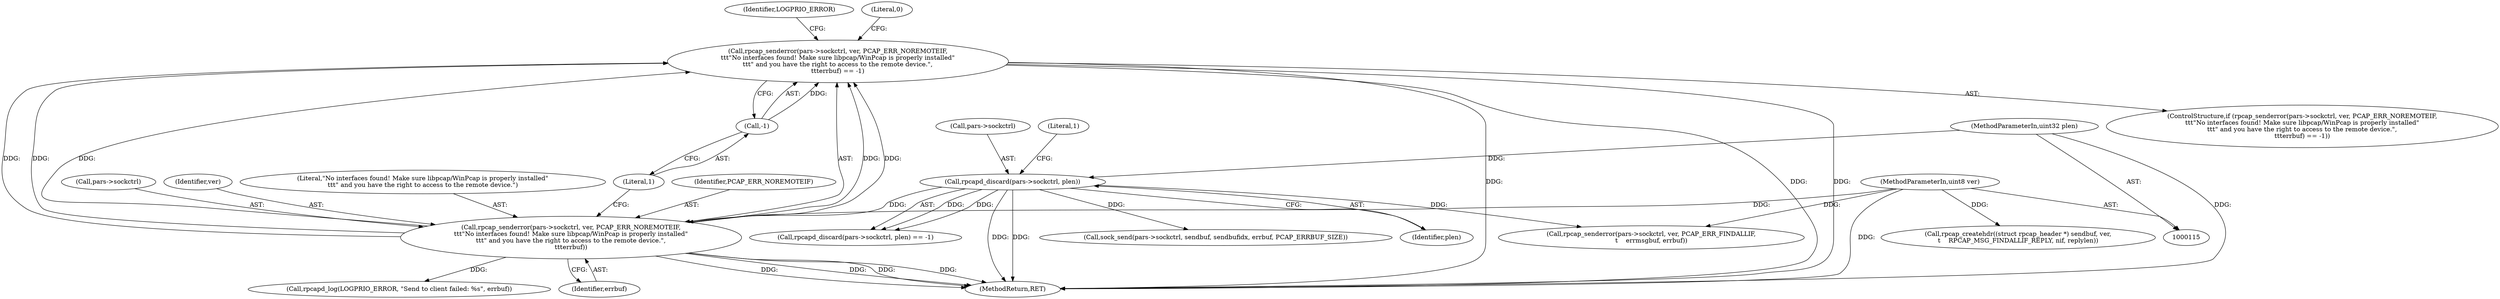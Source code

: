 digraph "0_libpcap_617b12c0339db4891d117b661982126c495439ea@API" {
"1000167" [label="(Call,rpcap_senderror(pars->sockctrl, ver, PCAP_ERR_NOREMOTEIF,\n\t\t\t\"No interfaces found! Make sure libpcap/WinPcap is properly installed\"\n\t\t\t\" and you have the right to access to the remote device.\",\n\t\t\terrbuf) == -1)"];
"1000168" [label="(Call,rpcap_senderror(pars->sockctrl, ver, PCAP_ERR_NOREMOTEIF,\n\t\t\t\"No interfaces found! Make sure libpcap/WinPcap is properly installed\"\n\t\t\t\" and you have the right to access to the remote device.\",\n\t\t\terrbuf))"];
"1000141" [label="(Call,rpcapd_discard(pars->sockctrl, plen))"];
"1000118" [label="(MethodParameterIn,uint32 plen)"];
"1000116" [label="(MethodParameterIn,uint8 ver)"];
"1000176" [label="(Call,-1)"];
"1000116" [label="(MethodParameterIn,uint8 ver)"];
"1000179" [label="(Call,rpcapd_log(LOGPRIO_ERROR, \"Send to client failed: %s\", errbuf))"];
"1000279" [label="(Call,rpcap_createhdr((struct rpcap_header *) sendbuf, ver,\n\t    RPCAP_MSG_FINDALLIF_REPLY, nif, replylen))"];
"1000118" [label="(MethodParameterIn,uint32 plen)"];
"1000141" [label="(Call,rpcapd_discard(pars->sockctrl, plen))"];
"1000142" [label="(Call,pars->sockctrl)"];
"1000180" [label="(Identifier,LOGPRIO_ERROR)"];
"1000612" [label="(Call,sock_send(pars->sockctrl, sendbuf, sendbufidx, errbuf, PCAP_ERRBUF_SIZE))"];
"1000187" [label="(Literal,0)"];
"1000169" [label="(Call,pars->sockctrl)"];
"1000140" [label="(Call,rpcapd_discard(pars->sockctrl, plen) == -1)"];
"1000176" [label="(Call,-1)"];
"1000166" [label="(ControlStructure,if (rpcap_senderror(pars->sockctrl, ver, PCAP_ERR_NOREMOTEIF,\n\t\t\t\"No interfaces found! Make sure libpcap/WinPcap is properly installed\"\n\t\t\t\" and you have the right to access to the remote device.\",\n\t\t\terrbuf) == -1))"];
"1000172" [label="(Identifier,ver)"];
"1000659" [label="(MethodReturn,RET)"];
"1000639" [label="(Call,rpcap_senderror(pars->sockctrl, ver, PCAP_ERR_FINDALLIF,\n\t    errmsgbuf, errbuf))"];
"1000147" [label="(Literal,1)"];
"1000145" [label="(Identifier,plen)"];
"1000167" [label="(Call,rpcap_senderror(pars->sockctrl, ver, PCAP_ERR_NOREMOTEIF,\n\t\t\t\"No interfaces found! Make sure libpcap/WinPcap is properly installed\"\n\t\t\t\" and you have the right to access to the remote device.\",\n\t\t\terrbuf) == -1)"];
"1000174" [label="(Literal,\"No interfaces found! Make sure libpcap/WinPcap is properly installed\"\n\t\t\t\" and you have the right to access to the remote device.\")"];
"1000173" [label="(Identifier,PCAP_ERR_NOREMOTEIF)"];
"1000168" [label="(Call,rpcap_senderror(pars->sockctrl, ver, PCAP_ERR_NOREMOTEIF,\n\t\t\t\"No interfaces found! Make sure libpcap/WinPcap is properly installed\"\n\t\t\t\" and you have the right to access to the remote device.\",\n\t\t\terrbuf))"];
"1000177" [label="(Literal,1)"];
"1000175" [label="(Identifier,errbuf)"];
"1000167" -> "1000166"  [label="AST: "];
"1000167" -> "1000176"  [label="CFG: "];
"1000168" -> "1000167"  [label="AST: "];
"1000176" -> "1000167"  [label="AST: "];
"1000180" -> "1000167"  [label="CFG: "];
"1000187" -> "1000167"  [label="CFG: "];
"1000167" -> "1000659"  [label="DDG: "];
"1000167" -> "1000659"  [label="DDG: "];
"1000167" -> "1000659"  [label="DDG: "];
"1000168" -> "1000167"  [label="DDG: "];
"1000168" -> "1000167"  [label="DDG: "];
"1000168" -> "1000167"  [label="DDG: "];
"1000168" -> "1000167"  [label="DDG: "];
"1000168" -> "1000167"  [label="DDG: "];
"1000176" -> "1000167"  [label="DDG: "];
"1000168" -> "1000175"  [label="CFG: "];
"1000169" -> "1000168"  [label="AST: "];
"1000172" -> "1000168"  [label="AST: "];
"1000173" -> "1000168"  [label="AST: "];
"1000174" -> "1000168"  [label="AST: "];
"1000175" -> "1000168"  [label="AST: "];
"1000177" -> "1000168"  [label="CFG: "];
"1000168" -> "1000659"  [label="DDG: "];
"1000168" -> "1000659"  [label="DDG: "];
"1000168" -> "1000659"  [label="DDG: "];
"1000168" -> "1000659"  [label="DDG: "];
"1000141" -> "1000168"  [label="DDG: "];
"1000116" -> "1000168"  [label="DDG: "];
"1000168" -> "1000179"  [label="DDG: "];
"1000141" -> "1000140"  [label="AST: "];
"1000141" -> "1000145"  [label="CFG: "];
"1000142" -> "1000141"  [label="AST: "];
"1000145" -> "1000141"  [label="AST: "];
"1000147" -> "1000141"  [label="CFG: "];
"1000141" -> "1000659"  [label="DDG: "];
"1000141" -> "1000659"  [label="DDG: "];
"1000141" -> "1000140"  [label="DDG: "];
"1000141" -> "1000140"  [label="DDG: "];
"1000118" -> "1000141"  [label="DDG: "];
"1000141" -> "1000612"  [label="DDG: "];
"1000141" -> "1000639"  [label="DDG: "];
"1000118" -> "1000115"  [label="AST: "];
"1000118" -> "1000659"  [label="DDG: "];
"1000116" -> "1000115"  [label="AST: "];
"1000116" -> "1000659"  [label="DDG: "];
"1000116" -> "1000279"  [label="DDG: "];
"1000116" -> "1000639"  [label="DDG: "];
"1000176" -> "1000177"  [label="CFG: "];
"1000177" -> "1000176"  [label="AST: "];
}
